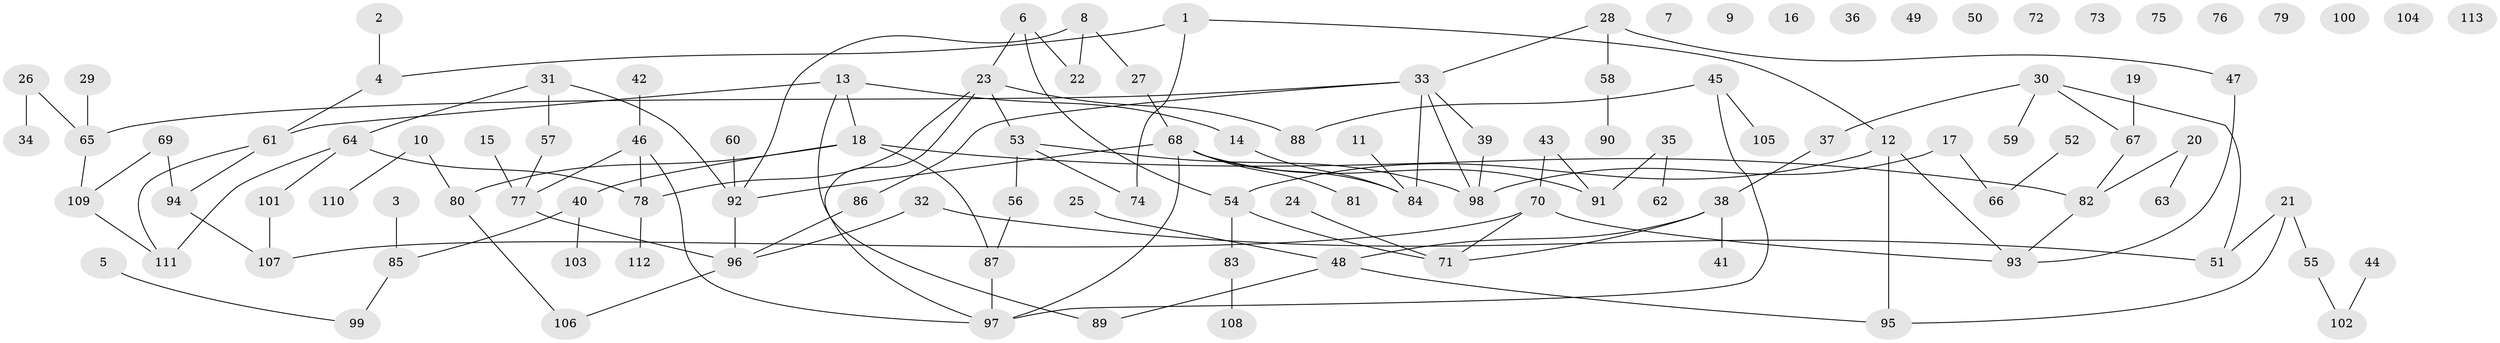 // coarse degree distribution, {7: 0.017857142857142856, 1: 0.30357142857142855, 2: 0.07142857142857142, 10: 0.03571428571428571, 0: 0.25, 12: 0.017857142857142856, 6: 0.05357142857142857, 3: 0.16071428571428573, 5: 0.05357142857142857, 4: 0.03571428571428571}
// Generated by graph-tools (version 1.1) at 2025/16/03/04/25 18:16:28]
// undirected, 113 vertices, 127 edges
graph export_dot {
graph [start="1"]
  node [color=gray90,style=filled];
  1;
  2;
  3;
  4;
  5;
  6;
  7;
  8;
  9;
  10;
  11;
  12;
  13;
  14;
  15;
  16;
  17;
  18;
  19;
  20;
  21;
  22;
  23;
  24;
  25;
  26;
  27;
  28;
  29;
  30;
  31;
  32;
  33;
  34;
  35;
  36;
  37;
  38;
  39;
  40;
  41;
  42;
  43;
  44;
  45;
  46;
  47;
  48;
  49;
  50;
  51;
  52;
  53;
  54;
  55;
  56;
  57;
  58;
  59;
  60;
  61;
  62;
  63;
  64;
  65;
  66;
  67;
  68;
  69;
  70;
  71;
  72;
  73;
  74;
  75;
  76;
  77;
  78;
  79;
  80;
  81;
  82;
  83;
  84;
  85;
  86;
  87;
  88;
  89;
  90;
  91;
  92;
  93;
  94;
  95;
  96;
  97;
  98;
  99;
  100;
  101;
  102;
  103;
  104;
  105;
  106;
  107;
  108;
  109;
  110;
  111;
  112;
  113;
  1 -- 4;
  1 -- 12;
  1 -- 74;
  2 -- 4;
  3 -- 85;
  4 -- 61;
  5 -- 99;
  6 -- 22;
  6 -- 23;
  6 -- 54;
  8 -- 22;
  8 -- 27;
  8 -- 92;
  10 -- 80;
  10 -- 110;
  11 -- 84;
  12 -- 54;
  12 -- 93;
  12 -- 95;
  13 -- 14;
  13 -- 18;
  13 -- 61;
  13 -- 89;
  14 -- 84;
  15 -- 77;
  17 -- 66;
  17 -- 98;
  18 -- 40;
  18 -- 80;
  18 -- 82;
  18 -- 87;
  19 -- 67;
  20 -- 63;
  20 -- 82;
  21 -- 51;
  21 -- 55;
  21 -- 95;
  23 -- 53;
  23 -- 78;
  23 -- 88;
  23 -- 97;
  24 -- 71;
  25 -- 48;
  26 -- 34;
  26 -- 65;
  27 -- 68;
  28 -- 33;
  28 -- 47;
  28 -- 58;
  29 -- 65;
  30 -- 37;
  30 -- 51;
  30 -- 59;
  30 -- 67;
  31 -- 57;
  31 -- 64;
  31 -- 92;
  32 -- 51;
  32 -- 96;
  33 -- 39;
  33 -- 65;
  33 -- 84;
  33 -- 86;
  33 -- 98;
  35 -- 62;
  35 -- 91;
  37 -- 38;
  38 -- 41;
  38 -- 48;
  38 -- 71;
  39 -- 98;
  40 -- 85;
  40 -- 103;
  42 -- 46;
  43 -- 70;
  43 -- 91;
  44 -- 102;
  45 -- 88;
  45 -- 97;
  45 -- 105;
  46 -- 77;
  46 -- 78;
  46 -- 97;
  47 -- 93;
  48 -- 89;
  48 -- 95;
  52 -- 66;
  53 -- 56;
  53 -- 74;
  53 -- 98;
  54 -- 71;
  54 -- 83;
  55 -- 102;
  56 -- 87;
  57 -- 77;
  58 -- 90;
  60 -- 92;
  61 -- 94;
  61 -- 111;
  64 -- 78;
  64 -- 101;
  64 -- 111;
  65 -- 109;
  67 -- 82;
  68 -- 81;
  68 -- 84;
  68 -- 91;
  68 -- 92;
  68 -- 97;
  69 -- 94;
  69 -- 109;
  70 -- 71;
  70 -- 93;
  70 -- 107;
  77 -- 96;
  78 -- 112;
  80 -- 106;
  82 -- 93;
  83 -- 108;
  85 -- 99;
  86 -- 96;
  87 -- 97;
  92 -- 96;
  94 -- 107;
  96 -- 106;
  101 -- 107;
  109 -- 111;
}
